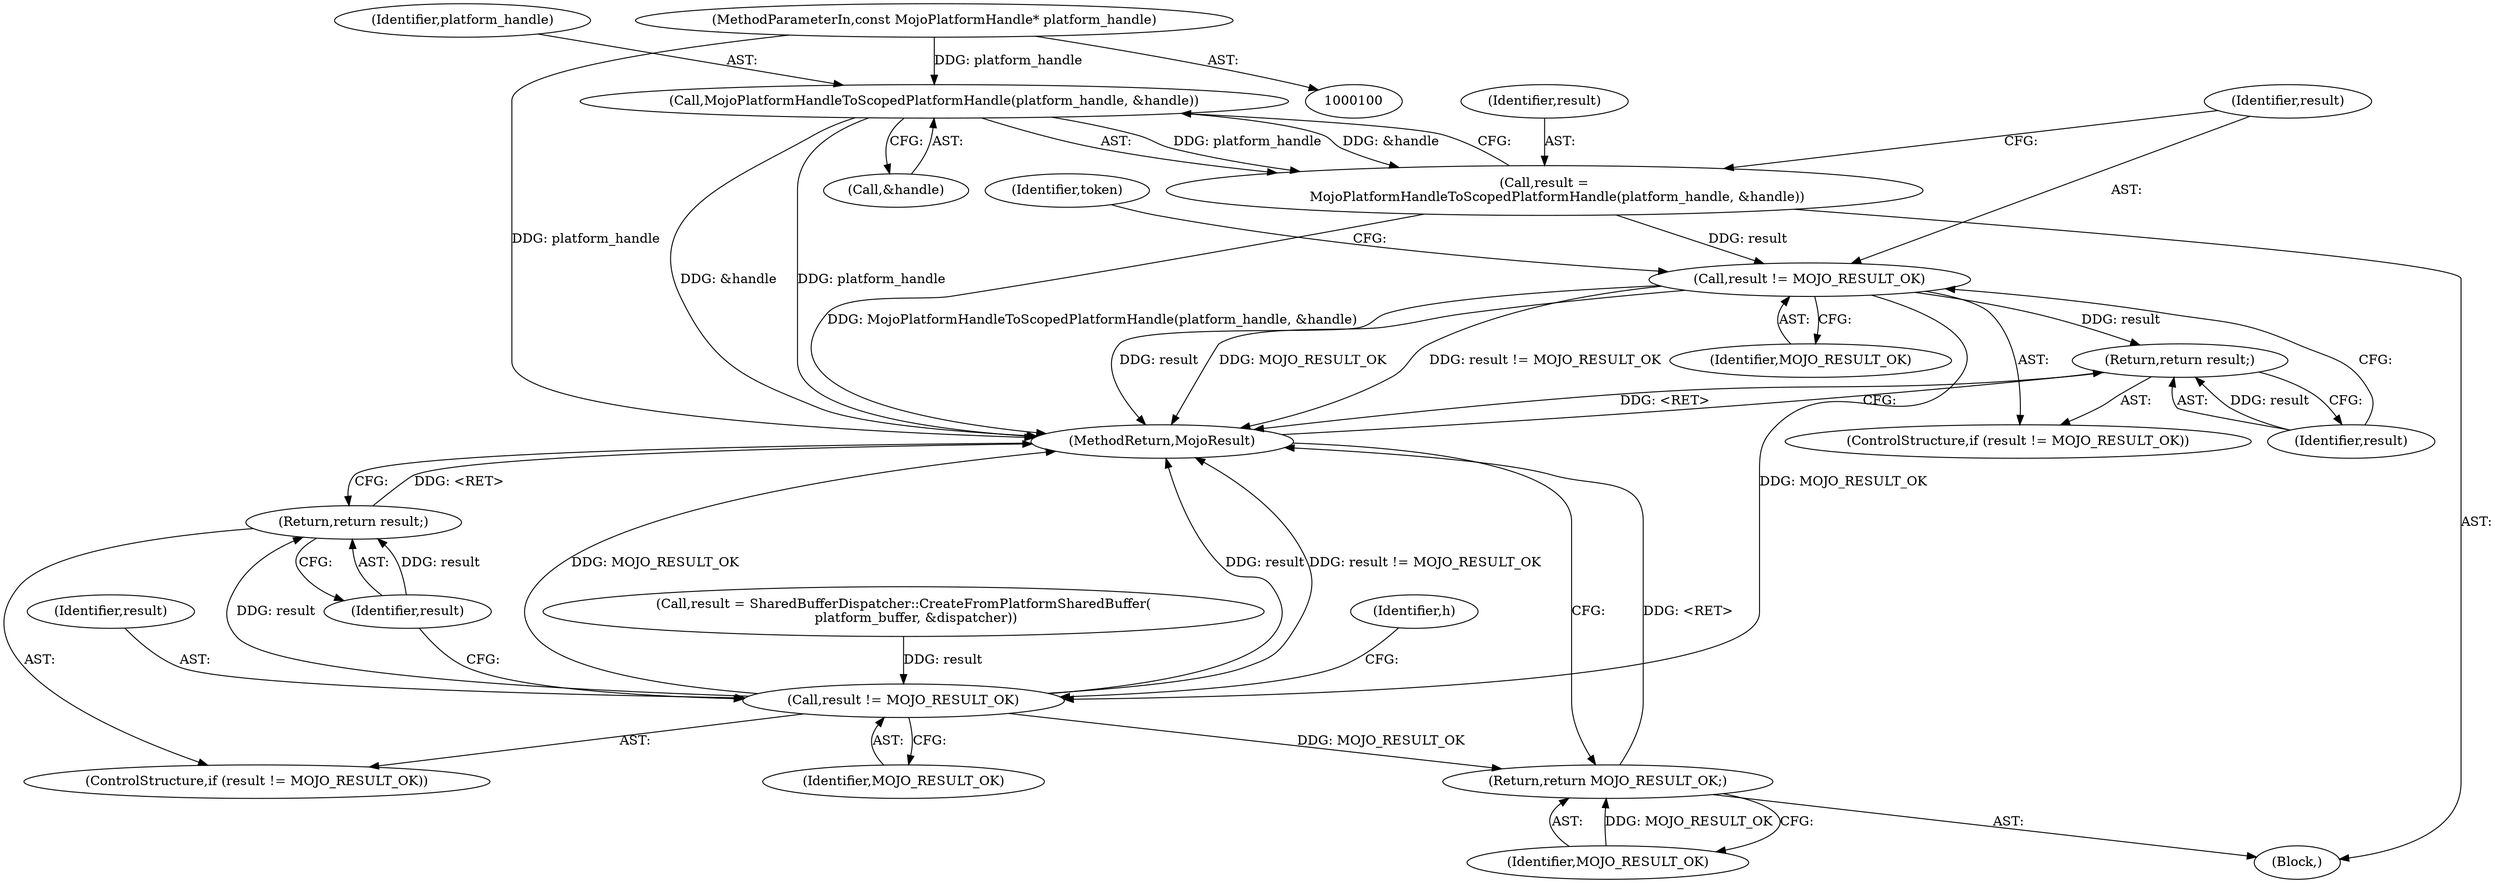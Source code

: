 digraph "0_Chrome_673ce95d481ea9368c4d4d43ac756ba1d6d9e608_32@pointer" {
"1000101" [label="(MethodParameterIn,const MojoPlatformHandle* platform_handle)"];
"1000113" [label="(Call,MojoPlatformHandleToScopedPlatformHandle(platform_handle, &handle))"];
"1000111" [label="(Call,result =\n      MojoPlatformHandleToScopedPlatformHandle(platform_handle, &handle))"];
"1000118" [label="(Call,result != MOJO_RESULT_OK)"];
"1000121" [label="(Return,return result;)"];
"1000161" [label="(Call,result != MOJO_RESULT_OK)"];
"1000164" [label="(Return,return result;)"];
"1000183" [label="(Return,return MOJO_RESULT_OK;)"];
"1000125" [label="(Identifier,token)"];
"1000154" [label="(Call,result = SharedBufferDispatcher::CreateFromPlatformSharedBuffer(\n      platform_buffer, &dispatcher))"];
"1000117" [label="(ControlStructure,if (result != MOJO_RESULT_OK))"];
"1000113" [label="(Call,MojoPlatformHandleToScopedPlatformHandle(platform_handle, &handle))"];
"1000112" [label="(Identifier,result)"];
"1000119" [label="(Identifier,result)"];
"1000121" [label="(Return,return result;)"];
"1000183" [label="(Return,return MOJO_RESULT_OK;)"];
"1000122" [label="(Identifier,result)"];
"1000168" [label="(Identifier,h)"];
"1000114" [label="(Identifier,platform_handle)"];
"1000118" [label="(Call,result != MOJO_RESULT_OK)"];
"1000163" [label="(Identifier,MOJO_RESULT_OK)"];
"1000164" [label="(Return,return result;)"];
"1000160" [label="(ControlStructure,if (result != MOJO_RESULT_OK))"];
"1000185" [label="(MethodReturn,MojoResult)"];
"1000165" [label="(Identifier,result)"];
"1000162" [label="(Identifier,result)"];
"1000111" [label="(Call,result =\n      MojoPlatformHandleToScopedPlatformHandle(platform_handle, &handle))"];
"1000120" [label="(Identifier,MOJO_RESULT_OK)"];
"1000161" [label="(Call,result != MOJO_RESULT_OK)"];
"1000106" [label="(Block,)"];
"1000115" [label="(Call,&handle)"];
"1000184" [label="(Identifier,MOJO_RESULT_OK)"];
"1000101" [label="(MethodParameterIn,const MojoPlatformHandle* platform_handle)"];
"1000101" -> "1000100"  [label="AST: "];
"1000101" -> "1000185"  [label="DDG: platform_handle"];
"1000101" -> "1000113"  [label="DDG: platform_handle"];
"1000113" -> "1000111"  [label="AST: "];
"1000113" -> "1000115"  [label="CFG: "];
"1000114" -> "1000113"  [label="AST: "];
"1000115" -> "1000113"  [label="AST: "];
"1000111" -> "1000113"  [label="CFG: "];
"1000113" -> "1000185"  [label="DDG: platform_handle"];
"1000113" -> "1000185"  [label="DDG: &handle"];
"1000113" -> "1000111"  [label="DDG: platform_handle"];
"1000113" -> "1000111"  [label="DDG: &handle"];
"1000111" -> "1000106"  [label="AST: "];
"1000112" -> "1000111"  [label="AST: "];
"1000119" -> "1000111"  [label="CFG: "];
"1000111" -> "1000185"  [label="DDG: MojoPlatformHandleToScopedPlatformHandle(platform_handle, &handle)"];
"1000111" -> "1000118"  [label="DDG: result"];
"1000118" -> "1000117"  [label="AST: "];
"1000118" -> "1000120"  [label="CFG: "];
"1000119" -> "1000118"  [label="AST: "];
"1000120" -> "1000118"  [label="AST: "];
"1000122" -> "1000118"  [label="CFG: "];
"1000125" -> "1000118"  [label="CFG: "];
"1000118" -> "1000185"  [label="DDG: result != MOJO_RESULT_OK"];
"1000118" -> "1000185"  [label="DDG: result"];
"1000118" -> "1000185"  [label="DDG: MOJO_RESULT_OK"];
"1000118" -> "1000121"  [label="DDG: result"];
"1000118" -> "1000161"  [label="DDG: MOJO_RESULT_OK"];
"1000121" -> "1000117"  [label="AST: "];
"1000121" -> "1000122"  [label="CFG: "];
"1000122" -> "1000121"  [label="AST: "];
"1000185" -> "1000121"  [label="CFG: "];
"1000121" -> "1000185"  [label="DDG: <RET>"];
"1000122" -> "1000121"  [label="DDG: result"];
"1000161" -> "1000160"  [label="AST: "];
"1000161" -> "1000163"  [label="CFG: "];
"1000162" -> "1000161"  [label="AST: "];
"1000163" -> "1000161"  [label="AST: "];
"1000165" -> "1000161"  [label="CFG: "];
"1000168" -> "1000161"  [label="CFG: "];
"1000161" -> "1000185"  [label="DDG: MOJO_RESULT_OK"];
"1000161" -> "1000185"  [label="DDG: result"];
"1000161" -> "1000185"  [label="DDG: result != MOJO_RESULT_OK"];
"1000154" -> "1000161"  [label="DDG: result"];
"1000161" -> "1000164"  [label="DDG: result"];
"1000161" -> "1000183"  [label="DDG: MOJO_RESULT_OK"];
"1000164" -> "1000160"  [label="AST: "];
"1000164" -> "1000165"  [label="CFG: "];
"1000165" -> "1000164"  [label="AST: "];
"1000185" -> "1000164"  [label="CFG: "];
"1000164" -> "1000185"  [label="DDG: <RET>"];
"1000165" -> "1000164"  [label="DDG: result"];
"1000183" -> "1000106"  [label="AST: "];
"1000183" -> "1000184"  [label="CFG: "];
"1000184" -> "1000183"  [label="AST: "];
"1000185" -> "1000183"  [label="CFG: "];
"1000183" -> "1000185"  [label="DDG: <RET>"];
"1000184" -> "1000183"  [label="DDG: MOJO_RESULT_OK"];
}
